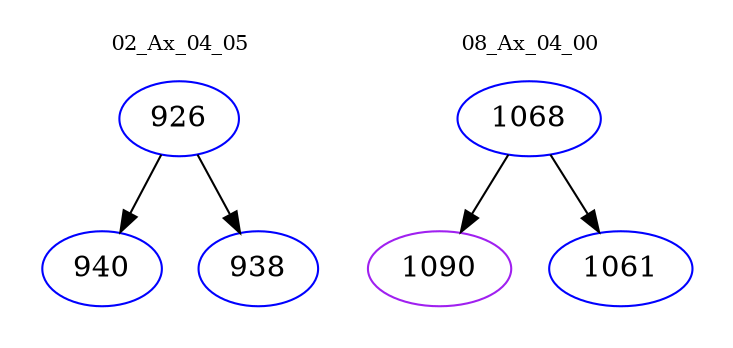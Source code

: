 digraph{
subgraph cluster_0 {
color = white
label = "02_Ax_04_05";
fontsize=10;
T0_926 [label="926", color="blue"]
T0_926 -> T0_940 [color="black"]
T0_940 [label="940", color="blue"]
T0_926 -> T0_938 [color="black"]
T0_938 [label="938", color="blue"]
}
subgraph cluster_1 {
color = white
label = "08_Ax_04_00";
fontsize=10;
T1_1068 [label="1068", color="blue"]
T1_1068 -> T1_1090 [color="black"]
T1_1090 [label="1090", color="purple"]
T1_1068 -> T1_1061 [color="black"]
T1_1061 [label="1061", color="blue"]
}
}
